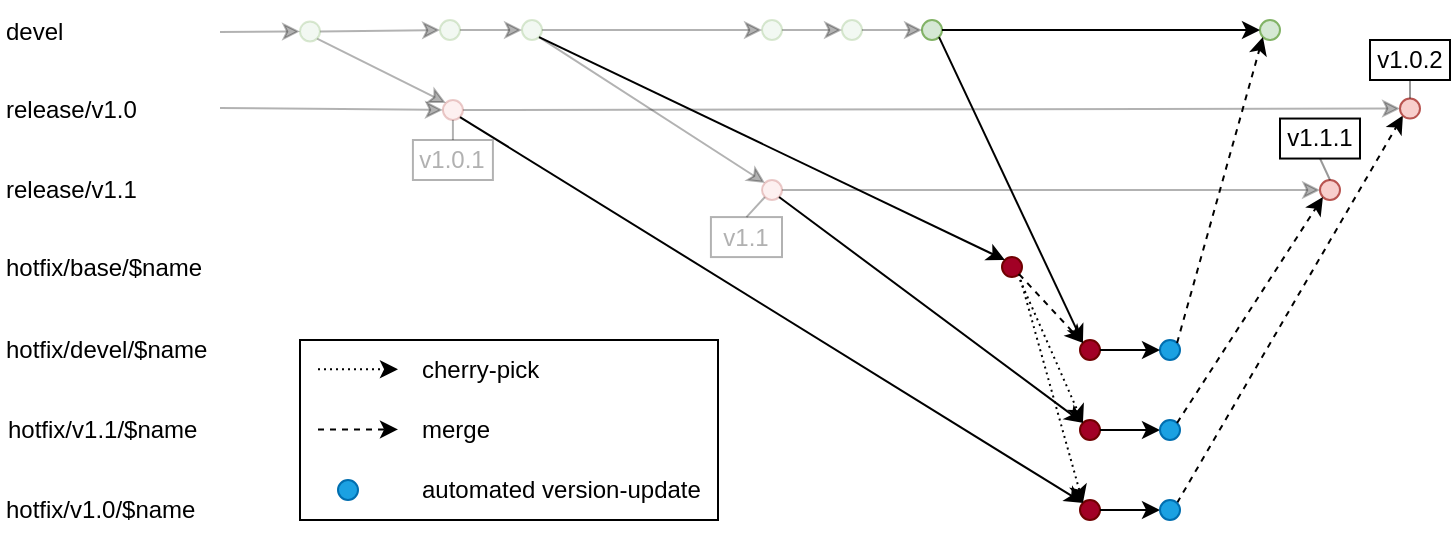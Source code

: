 <mxfile version="23.1.1" type="device">
  <diagram name="Page-1" id="dLwhz5DVbyxE5WvvUJUZ">
    <mxGraphModel dx="2191" dy="766" grid="1" gridSize="10" guides="1" tooltips="1" connect="1" arrows="1" fold="1" page="1" pageScale="1" pageWidth="827" pageHeight="1169" math="0" shadow="0">
      <root>
        <mxCell id="0" />
        <mxCell id="1" parent="0" />
        <mxCell id="K-GoSivaRkq_Ob8d4XmJ-97" value="" style="rounded=0;whiteSpace=wrap;html=1;fillColor=none;" parent="1" vertex="1">
          <mxGeometry y="480" width="209" height="90" as="geometry" />
        </mxCell>
        <mxCell id="K-GoSivaRkq_Ob8d4XmJ-8" value="&lt;div&gt;devel&lt;/div&gt;" style="text;html=1;strokeColor=none;fillColor=none;align=left;verticalAlign=middle;whiteSpace=wrap;rounded=0;" parent="1" vertex="1">
          <mxGeometry x="-149.46" y="310.73" width="60" height="30" as="geometry" />
        </mxCell>
        <mxCell id="K-GoSivaRkq_Ob8d4XmJ-9" value="release/v1.0" style="text;html=1;strokeColor=none;fillColor=none;align=left;verticalAlign=middle;whiteSpace=wrap;rounded=0;" parent="1" vertex="1">
          <mxGeometry x="-149.46" y="350" width="70" height="30" as="geometry" />
        </mxCell>
        <mxCell id="K-GoSivaRkq_Ob8d4XmJ-10" value="" style="endArrow=classic;html=1;rounded=0;exitX=1;exitY=0.5;exitDx=0;exitDy=0;opacity=30;endFill=1;entryX=0;entryY=0.5;entryDx=0;entryDy=0;" parent="1" source="K-GoSivaRkq_Ob8d4XmJ-17" target="K-GoSivaRkq_Ob8d4XmJ-81" edge="1">
          <mxGeometry width="50" height="50" relative="1" as="geometry">
            <mxPoint y="364.1" as="sourcePoint" />
            <mxPoint x="311" y="364.27" as="targetPoint" />
          </mxGeometry>
        </mxCell>
        <mxCell id="K-GoSivaRkq_Ob8d4XmJ-12" value="" style="endArrow=classic;html=1;rounded=0;entryX=0;entryY=0.5;entryDx=0;entryDy=0;exitX=1;exitY=0.5;exitDx=0;exitDy=0;textOpacity=30;opacity=30;" parent="1" source="K-GoSivaRkq_Ob8d4XmJ-56" target="K-GoSivaRkq_Ob8d4XmJ-14" edge="1">
          <mxGeometry width="50" height="50" relative="1" as="geometry">
            <mxPoint x="1" y="325" as="sourcePoint" />
            <mxPoint x="-49" y="325" as="targetPoint" />
          </mxGeometry>
        </mxCell>
        <mxCell id="K-GoSivaRkq_Ob8d4XmJ-13" value="" style="edgeStyle=orthogonalEdgeStyle;rounded=0;orthogonalLoop=1;jettySize=auto;html=1;textOpacity=30;opacity=30;" parent="1" source="K-GoSivaRkq_Ob8d4XmJ-14" target="K-GoSivaRkq_Ob8d4XmJ-35" edge="1">
          <mxGeometry relative="1" as="geometry" />
        </mxCell>
        <mxCell id="K-GoSivaRkq_Ob8d4XmJ-14" value="" style="ellipse;whiteSpace=wrap;html=1;aspect=fixed;fillColor=#d5e8d4;strokeColor=#82b366;textOpacity=30;opacity=30;" parent="1" vertex="1">
          <mxGeometry x="70" y="320" width="10" height="10" as="geometry" />
        </mxCell>
        <mxCell id="K-GoSivaRkq_Ob8d4XmJ-16" value="" style="endArrow=classic;html=1;rounded=0;endFill=1;textOpacity=30;opacity=30;" parent="1" target="K-GoSivaRkq_Ob8d4XmJ-17" edge="1">
          <mxGeometry width="50" height="50" relative="1" as="geometry">
            <mxPoint x="-40" y="364" as="sourcePoint" />
            <mxPoint x="31" y="364.27" as="targetPoint" />
          </mxGeometry>
        </mxCell>
        <mxCell id="K-GoSivaRkq_Ob8d4XmJ-17" value="" style="ellipse;whiteSpace=wrap;html=1;aspect=fixed;fillColor=#f8cecc;strokeColor=#b85450;textOpacity=30;opacity=30;" parent="1" vertex="1">
          <mxGeometry x="71.46" y="360" width="10" height="10" as="geometry" />
        </mxCell>
        <mxCell id="K-GoSivaRkq_Ob8d4XmJ-18" value="" style="endArrow=classic;html=1;rounded=0;entryX=0;entryY=0;entryDx=0;entryDy=0;exitX=1;exitY=1;exitDx=0;exitDy=0;textOpacity=30;opacity=30;" parent="1" source="K-GoSivaRkq_Ob8d4XmJ-56" target="K-GoSivaRkq_Ob8d4XmJ-17" edge="1">
          <mxGeometry width="50" height="50" relative="1" as="geometry">
            <mxPoint y="330" as="sourcePoint" />
            <mxPoint x="31.46" y="360.73" as="targetPoint" />
          </mxGeometry>
        </mxCell>
        <mxCell id="K-GoSivaRkq_Ob8d4XmJ-19" value="v1.0.1" style="rounded=0;whiteSpace=wrap;html=1;opacity=30;textOpacity=30;" parent="1" vertex="1">
          <mxGeometry x="56.46" y="380" width="40" height="20" as="geometry" />
        </mxCell>
        <mxCell id="K-GoSivaRkq_Ob8d4XmJ-20" value="" style="endArrow=none;html=1;rounded=0;exitX=0.5;exitY=1;exitDx=0;exitDy=0;opacity=30;textOpacity=30;" parent="1" edge="1">
          <mxGeometry width="50" height="50" relative="1" as="geometry">
            <mxPoint x="76.46" y="370" as="sourcePoint" />
            <mxPoint x="76.46" y="380" as="targetPoint" />
          </mxGeometry>
        </mxCell>
        <mxCell id="K-GoSivaRkq_Ob8d4XmJ-21" value="hotfix/base/$name" style="text;html=1;strokeColor=none;fillColor=none;align=left;verticalAlign=middle;whiteSpace=wrap;rounded=0;" parent="1" vertex="1">
          <mxGeometry x="-149.46" y="429.27" width="229.46" height="30" as="geometry" />
        </mxCell>
        <mxCell id="K-GoSivaRkq_Ob8d4XmJ-24" value="" style="ellipse;whiteSpace=wrap;html=1;aspect=fixed;fillColor=#d5e8d4;strokeColor=#82b366;textOpacity=30;opacity=30;" parent="1" vertex="1">
          <mxGeometry x="271" y="320" width="10" height="10" as="geometry" />
        </mxCell>
        <mxCell id="K-GoSivaRkq_Ob8d4XmJ-25" value="" style="endArrow=classic;html=1;rounded=0;exitX=1;exitY=0.5;exitDx=0;exitDy=0;entryX=0;entryY=0.5;entryDx=0;entryDy=0;textOpacity=30;opacity=30;" parent="1" target="K-GoSivaRkq_Ob8d4XmJ-24" edge="1">
          <mxGeometry width="50" height="50" relative="1" as="geometry">
            <mxPoint x="241" y="325" as="sourcePoint" />
            <mxPoint x="591" y="631" as="targetPoint" />
          </mxGeometry>
        </mxCell>
        <mxCell id="K-GoSivaRkq_Ob8d4XmJ-26" value="" style="endArrow=classic;html=1;rounded=0;exitX=1;exitY=0.5;exitDx=0;exitDy=0;endFill=1;entryX=0;entryY=0.5;entryDx=0;entryDy=0;opacity=30;" parent="1" source="K-GoSivaRkq_Ob8d4XmJ-29" target="K-GoSivaRkq_Ob8d4XmJ-80" edge="1">
          <mxGeometry width="50" height="50" relative="1" as="geometry">
            <mxPoint x="161" y="404.1" as="sourcePoint" />
            <mxPoint x="311.54" y="404.27" as="targetPoint" />
          </mxGeometry>
        </mxCell>
        <mxCell id="K-GoSivaRkq_Ob8d4XmJ-28" value="" style="ellipse;whiteSpace=wrap;html=1;aspect=fixed;fillColor=#d5e8d4;strokeColor=#82b366;textOpacity=30;opacity=30;" parent="1" vertex="1">
          <mxGeometry x="231" y="320" width="10" height="10" as="geometry" />
        </mxCell>
        <mxCell id="K-GoSivaRkq_Ob8d4XmJ-29" value="" style="ellipse;whiteSpace=wrap;html=1;aspect=fixed;fillColor=#f8cecc;strokeColor=#b85450;textOpacity=30;opacity=30;" parent="1" vertex="1">
          <mxGeometry x="231" y="400" width="10" height="10" as="geometry" />
        </mxCell>
        <mxCell id="K-GoSivaRkq_Ob8d4XmJ-31" value="&lt;div&gt;v1.1&lt;/div&gt;" style="rounded=0;whiteSpace=wrap;html=1;opacity=30;textOpacity=30;" parent="1" vertex="1">
          <mxGeometry x="205.46" y="418.54" width="35.54" height="20" as="geometry" />
        </mxCell>
        <mxCell id="K-GoSivaRkq_Ob8d4XmJ-32" value="" style="endArrow=none;html=1;rounded=0;exitX=0;exitY=1;exitDx=0;exitDy=0;opacity=30;entryX=0.5;entryY=0;entryDx=0;entryDy=0;textOpacity=30;" parent="1" source="K-GoSivaRkq_Ob8d4XmJ-29" target="K-GoSivaRkq_Ob8d4XmJ-31" edge="1">
          <mxGeometry width="50" height="50" relative="1" as="geometry">
            <mxPoint x="236" y="410" as="sourcePoint" />
            <mxPoint x="236" y="420" as="targetPoint" />
          </mxGeometry>
        </mxCell>
        <mxCell id="K-GoSivaRkq_Ob8d4XmJ-33" value="release/v1.1" style="text;html=1;strokeColor=none;fillColor=none;align=left;verticalAlign=middle;whiteSpace=wrap;rounded=0;" parent="1" vertex="1">
          <mxGeometry x="-149.46" y="390" width="70" height="30" as="geometry" />
        </mxCell>
        <mxCell id="K-GoSivaRkq_Ob8d4XmJ-34" value="" style="edgeStyle=orthogonalEdgeStyle;rounded=0;orthogonalLoop=1;jettySize=auto;html=1;entryX=0;entryY=0.5;entryDx=0;entryDy=0;textOpacity=30;opacity=30;" parent="1" source="K-GoSivaRkq_Ob8d4XmJ-35" target="K-GoSivaRkq_Ob8d4XmJ-28" edge="1">
          <mxGeometry relative="1" as="geometry" />
        </mxCell>
        <mxCell id="K-GoSivaRkq_Ob8d4XmJ-35" value="" style="ellipse;whiteSpace=wrap;html=1;aspect=fixed;fillColor=#d5e8d4;strokeColor=#82b366;textOpacity=30;opacity=30;" parent="1" vertex="1">
          <mxGeometry x="111" y="320" width="10" height="10" as="geometry" />
        </mxCell>
        <mxCell id="K-GoSivaRkq_Ob8d4XmJ-47" value="" style="endArrow=classic;html=1;rounded=0;entryX=0;entryY=0;entryDx=0;entryDy=0;exitX=1;exitY=1;exitDx=0;exitDy=0;textOpacity=30;opacity=30;" parent="1" source="K-GoSivaRkq_Ob8d4XmJ-35" target="K-GoSivaRkq_Ob8d4XmJ-29" edge="1">
          <mxGeometry width="50" height="50" relative="1" as="geometry">
            <mxPoint x="71" y="530" as="sourcePoint" />
            <mxPoint x="152.464" y="361.464" as="targetPoint" />
          </mxGeometry>
        </mxCell>
        <mxCell id="K-GoSivaRkq_Ob8d4XmJ-51" value="" style="ellipse;whiteSpace=wrap;html=1;aspect=fixed;fillColor=#d5e8d4;strokeColor=#82b366;" parent="1" vertex="1">
          <mxGeometry x="311" y="320" width="10" height="10" as="geometry" />
        </mxCell>
        <mxCell id="K-GoSivaRkq_Ob8d4XmJ-52" value="" style="endArrow=classic;html=1;rounded=0;exitX=1;exitY=0.5;exitDx=0;exitDy=0;entryX=0;entryY=0.5;entryDx=0;entryDy=0;opacity=30;" parent="1" target="K-GoSivaRkq_Ob8d4XmJ-51" edge="1">
          <mxGeometry width="50" height="50" relative="1" as="geometry">
            <mxPoint x="281" y="325" as="sourcePoint" />
            <mxPoint x="631" y="631" as="targetPoint" />
          </mxGeometry>
        </mxCell>
        <mxCell id="K-GoSivaRkq_Ob8d4XmJ-53" value="" style="ellipse;whiteSpace=wrap;html=1;aspect=fixed;fillColor=#a20025;strokeColor=#6F0000;fontColor=#ffffff;" parent="1" vertex="1">
          <mxGeometry x="351" y="438.54" width="10" height="10" as="geometry" />
        </mxCell>
        <mxCell id="K-GoSivaRkq_Ob8d4XmJ-54" value="" style="endArrow=classic;html=1;rounded=0;entryX=0;entryY=0;entryDx=0;entryDy=0;exitX=1;exitY=1;exitDx=0;exitDy=0;" parent="1" source="K-GoSivaRkq_Ob8d4XmJ-35" target="K-GoSivaRkq_Ob8d4XmJ-53" edge="1">
          <mxGeometry width="50" height="50" relative="1" as="geometry">
            <mxPoint x="120" y="330" as="sourcePoint" />
            <mxPoint x="312" y="362" as="targetPoint" />
          </mxGeometry>
        </mxCell>
        <mxCell id="K-GoSivaRkq_Ob8d4XmJ-56" value="" style="ellipse;whiteSpace=wrap;html=1;aspect=fixed;fillColor=#d5e8d4;strokeColor=#82b366;textOpacity=30;opacity=30;" parent="1" vertex="1">
          <mxGeometry y="320.73" width="10" height="10" as="geometry" />
        </mxCell>
        <mxCell id="K-GoSivaRkq_Ob8d4XmJ-57" value="hotfix/devel/$name" style="text;html=1;strokeColor=none;fillColor=none;align=left;verticalAlign=middle;whiteSpace=wrap;rounded=0;" parent="1" vertex="1">
          <mxGeometry x="-149.46" y="470" width="229.46" height="30" as="geometry" />
        </mxCell>
        <mxCell id="K-GoSivaRkq_Ob8d4XmJ-58" value="hotfix/v1.1/$name" style="text;html=1;strokeColor=none;fillColor=none;align=left;verticalAlign=middle;whiteSpace=wrap;rounded=0;" parent="1" vertex="1">
          <mxGeometry x="-148.0" y="510" width="229.46" height="30" as="geometry" />
        </mxCell>
        <mxCell id="K-GoSivaRkq_Ob8d4XmJ-59" value="hotfix/v1.0/$name" style="text;html=1;strokeColor=none;fillColor=none;align=left;verticalAlign=middle;whiteSpace=wrap;rounded=0;" parent="1" vertex="1">
          <mxGeometry x="-149.46" y="550" width="229.46" height="30" as="geometry" />
        </mxCell>
        <mxCell id="K-GoSivaRkq_Ob8d4XmJ-60" value="" style="ellipse;whiteSpace=wrap;html=1;aspect=fixed;fillColor=#a20025;strokeColor=#6F0000;fontColor=#ffffff;" parent="1" vertex="1">
          <mxGeometry x="390" y="480.0" width="10" height="10" as="geometry" />
        </mxCell>
        <mxCell id="K-GoSivaRkq_Ob8d4XmJ-62" value="" style="endArrow=classic;html=1;rounded=0;exitX=1;exitY=1;exitDx=0;exitDy=0;entryX=0;entryY=0;entryDx=0;entryDy=0;" parent="1" source="K-GoSivaRkq_Ob8d4XmJ-51" target="K-GoSivaRkq_Ob8d4XmJ-60" edge="1">
          <mxGeometry width="50" height="50" relative="1" as="geometry">
            <mxPoint x="130" y="339" as="sourcePoint" />
            <mxPoint x="400" y="480" as="targetPoint" />
          </mxGeometry>
        </mxCell>
        <mxCell id="K-GoSivaRkq_Ob8d4XmJ-63" value="" style="endArrow=classic;html=1;rounded=0;entryX=0;entryY=0;entryDx=0;entryDy=0;exitX=1;exitY=1;exitDx=0;exitDy=0;dashed=1;" parent="1" source="K-GoSivaRkq_Ob8d4XmJ-53" target="K-GoSivaRkq_Ob8d4XmJ-60" edge="1">
          <mxGeometry width="50" height="50" relative="1" as="geometry">
            <mxPoint x="140" y="349" as="sourcePoint" />
            <mxPoint x="252" y="421" as="targetPoint" />
          </mxGeometry>
        </mxCell>
        <mxCell id="K-GoSivaRkq_Ob8d4XmJ-64" value="" style="ellipse;whiteSpace=wrap;html=1;aspect=fixed;fillColor=#1ba1e2;strokeColor=#006EAF;fontColor=#ffffff;" parent="1" vertex="1">
          <mxGeometry x="430" y="480.0" width="10" height="10" as="geometry" />
        </mxCell>
        <mxCell id="K-GoSivaRkq_Ob8d4XmJ-65" value="" style="endArrow=classic;html=1;rounded=0;entryX=0;entryY=0.5;entryDx=0;entryDy=0;exitX=1;exitY=0.5;exitDx=0;exitDy=0;" parent="1" source="K-GoSivaRkq_Ob8d4XmJ-60" target="K-GoSivaRkq_Ob8d4XmJ-64" edge="1">
          <mxGeometry width="50" height="50" relative="1" as="geometry">
            <mxPoint x="360" y="457" as="sourcePoint" />
            <mxPoint x="400" y="495" as="targetPoint" />
          </mxGeometry>
        </mxCell>
        <mxCell id="K-GoSivaRkq_Ob8d4XmJ-66" value="" style="ellipse;whiteSpace=wrap;html=1;aspect=fixed;fillColor=#d5e8d4;strokeColor=#82b366;" parent="1" vertex="1">
          <mxGeometry x="480" y="320" width="10" height="10" as="geometry" />
        </mxCell>
        <mxCell id="K-GoSivaRkq_Ob8d4XmJ-67" value="" style="endArrow=classic;html=1;rounded=0;entryX=0;entryY=1;entryDx=0;entryDy=0;exitX=1;exitY=0;exitDx=0;exitDy=0;dashed=1;" parent="1" source="K-GoSivaRkq_Ob8d4XmJ-64" target="K-GoSivaRkq_Ob8d4XmJ-66" edge="1">
          <mxGeometry width="50" height="50" relative="1" as="geometry">
            <mxPoint x="370" y="457" as="sourcePoint" />
            <mxPoint x="410" y="495" as="targetPoint" />
          </mxGeometry>
        </mxCell>
        <mxCell id="K-GoSivaRkq_Ob8d4XmJ-68" value="" style="endArrow=classic;html=1;rounded=0;exitX=1;exitY=0.5;exitDx=0;exitDy=0;entryX=0;entryY=0.5;entryDx=0;entryDy=0;" parent="1" source="K-GoSivaRkq_Ob8d4XmJ-51" target="K-GoSivaRkq_Ob8d4XmJ-66" edge="1">
          <mxGeometry width="50" height="50" relative="1" as="geometry">
            <mxPoint x="291" y="335" as="sourcePoint" />
            <mxPoint x="321" y="335" as="targetPoint" />
          </mxGeometry>
        </mxCell>
        <mxCell id="K-GoSivaRkq_Ob8d4XmJ-69" value="" style="ellipse;whiteSpace=wrap;html=1;aspect=fixed;fillColor=#a20025;strokeColor=#6F0000;fontColor=#ffffff;" parent="1" vertex="1">
          <mxGeometry x="390" y="560" width="10" height="10" as="geometry" />
        </mxCell>
        <mxCell id="K-GoSivaRkq_Ob8d4XmJ-70" value="" style="endArrow=classic;html=1;rounded=0;entryX=0;entryY=0;entryDx=0;entryDy=0;exitX=1;exitY=1;exitDx=0;exitDy=0;" parent="1" source="K-GoSivaRkq_Ob8d4XmJ-17" target="K-GoSivaRkq_Ob8d4XmJ-69" edge="1">
          <mxGeometry width="50" height="50" relative="1" as="geometry">
            <mxPoint x="330" y="339" as="sourcePoint" />
            <mxPoint x="411" y="491" as="targetPoint" />
          </mxGeometry>
        </mxCell>
        <mxCell id="K-GoSivaRkq_Ob8d4XmJ-71" value="" style="endArrow=classic;html=1;rounded=0;entryX=0;entryY=0;entryDx=0;entryDy=0;dashed=1;exitX=1;exitY=1;exitDx=0;exitDy=0;dashPattern=1 2;" parent="1" source="K-GoSivaRkq_Ob8d4XmJ-53" target="K-GoSivaRkq_Ob8d4XmJ-69" edge="1">
          <mxGeometry width="50" height="50" relative="1" as="geometry">
            <mxPoint x="131" y="335" as="sourcePoint" />
            <mxPoint x="361" y="454" as="targetPoint" />
          </mxGeometry>
        </mxCell>
        <mxCell id="K-GoSivaRkq_Ob8d4XmJ-72" value="" style="ellipse;whiteSpace=wrap;html=1;aspect=fixed;fillColor=#a20025;strokeColor=#6F0000;fontColor=#ffffff;" parent="1" vertex="1">
          <mxGeometry x="390" y="520" width="10" height="10" as="geometry" />
        </mxCell>
        <mxCell id="K-GoSivaRkq_Ob8d4XmJ-73" value="" style="endArrow=classic;html=1;rounded=0;dashed=1;dashPattern=1 2;entryX=0;entryY=0;entryDx=0;entryDy=0;" parent="1" target="K-GoSivaRkq_Ob8d4XmJ-72" edge="1">
          <mxGeometry width="50" height="50" relative="1" as="geometry">
            <mxPoint x="360" y="450" as="sourcePoint" />
            <mxPoint x="400" y="525" as="targetPoint" />
          </mxGeometry>
        </mxCell>
        <mxCell id="K-GoSivaRkq_Ob8d4XmJ-74" value="" style="endArrow=classic;html=1;rounded=0;entryX=0;entryY=0;entryDx=0;entryDy=0;exitX=1;exitY=1;exitDx=0;exitDy=0;" parent="1" source="K-GoSivaRkq_Ob8d4XmJ-29" target="K-GoSivaRkq_Ob8d4XmJ-72" edge="1">
          <mxGeometry width="50" height="50" relative="1" as="geometry">
            <mxPoint x="90" y="379" as="sourcePoint" />
            <mxPoint x="411" y="531" as="targetPoint" />
          </mxGeometry>
        </mxCell>
        <mxCell id="K-GoSivaRkq_Ob8d4XmJ-75" value="" style="endArrow=classic;html=1;rounded=0;entryX=0;entryY=0.5;entryDx=0;entryDy=0;exitX=1;exitY=0.5;exitDx=0;exitDy=0;" parent="1" source="K-GoSivaRkq_Ob8d4XmJ-69" target="K-GoSivaRkq_Ob8d4XmJ-77" edge="1">
          <mxGeometry width="50" height="50" relative="1" as="geometry">
            <mxPoint x="410" y="535" as="sourcePoint" />
            <mxPoint x="440" y="535" as="targetPoint" />
          </mxGeometry>
        </mxCell>
        <mxCell id="K-GoSivaRkq_Ob8d4XmJ-76" value="" style="endArrow=classic;html=1;rounded=0;entryX=0;entryY=1;entryDx=0;entryDy=0;exitX=1;exitY=0;exitDx=0;exitDy=0;dashed=1;" parent="1" source="K-GoSivaRkq_Ob8d4XmJ-77" target="K-GoSivaRkq_Ob8d4XmJ-81" edge="1">
          <mxGeometry width="50" height="50" relative="1" as="geometry">
            <mxPoint x="430" y="505" as="sourcePoint" />
            <mxPoint x="460" y="505" as="targetPoint" />
          </mxGeometry>
        </mxCell>
        <mxCell id="K-GoSivaRkq_Ob8d4XmJ-78" value="" style="endArrow=classic;html=1;rounded=0;entryX=0;entryY=0.5;entryDx=0;entryDy=0;exitX=1;exitY=0.5;exitDx=0;exitDy=0;" parent="1" source="K-GoSivaRkq_Ob8d4XmJ-72" target="K-GoSivaRkq_Ob8d4XmJ-79" edge="1">
          <mxGeometry width="50" height="50" relative="1" as="geometry">
            <mxPoint x="400" y="525" as="sourcePoint" />
            <mxPoint x="450" y="465" as="targetPoint" />
          </mxGeometry>
        </mxCell>
        <mxCell id="K-GoSivaRkq_Ob8d4XmJ-77" value="" style="ellipse;whiteSpace=wrap;html=1;aspect=fixed;fillColor=#1ba1e2;strokeColor=#006EAF;fontColor=#ffffff;" parent="1" vertex="1">
          <mxGeometry x="430" y="560" width="10" height="10" as="geometry" />
        </mxCell>
        <mxCell id="K-GoSivaRkq_Ob8d4XmJ-79" value="" style="ellipse;whiteSpace=wrap;html=1;aspect=fixed;fillColor=#1ba1e2;strokeColor=#006EAF;fontColor=#ffffff;" parent="1" vertex="1">
          <mxGeometry x="430" y="520" width="10" height="10" as="geometry" />
        </mxCell>
        <mxCell id="K-GoSivaRkq_Ob8d4XmJ-80" value="" style="ellipse;whiteSpace=wrap;html=1;aspect=fixed;fillColor=#f8cecc;strokeColor=#b85450;" parent="1" vertex="1">
          <mxGeometry x="510" y="400" width="10" height="10" as="geometry" />
        </mxCell>
        <mxCell id="K-GoSivaRkq_Ob8d4XmJ-81" value="" style="ellipse;whiteSpace=wrap;html=1;aspect=fixed;fillColor=#f8cecc;strokeColor=#b85450;" parent="1" vertex="1">
          <mxGeometry x="550" y="359.27" width="10" height="10" as="geometry" />
        </mxCell>
        <mxCell id="K-GoSivaRkq_Ob8d4XmJ-82" value="" style="endArrow=classic;html=1;rounded=0;entryX=0;entryY=1;entryDx=0;entryDy=0;exitX=1;exitY=0;exitDx=0;exitDy=0;dashed=1;" parent="1" source="K-GoSivaRkq_Ob8d4XmJ-79" target="K-GoSivaRkq_Ob8d4XmJ-80" edge="1">
          <mxGeometry width="50" height="50" relative="1" as="geometry">
            <mxPoint x="460" y="535" as="sourcePoint" />
            <mxPoint x="491" y="379" as="targetPoint" />
          </mxGeometry>
        </mxCell>
        <mxCell id="K-GoSivaRkq_Ob8d4XmJ-83" value="v1.0.2" style="rounded=0;whiteSpace=wrap;html=1;" parent="1" vertex="1">
          <mxGeometry x="535" y="330" width="40" height="20" as="geometry" />
        </mxCell>
        <mxCell id="K-GoSivaRkq_Ob8d4XmJ-86" value="" style="endArrow=none;html=1;rounded=0;exitX=0.5;exitY=0;exitDx=0;exitDy=0;opacity=40;entryX=0.5;entryY=1;entryDx=0;entryDy=0;" parent="1" source="K-GoSivaRkq_Ob8d4XmJ-81" target="K-GoSivaRkq_Ob8d4XmJ-83" edge="1">
          <mxGeometry width="50" height="50" relative="1" as="geometry">
            <mxPoint x="600" y="369.27" as="sourcePoint" />
            <mxPoint x="600" y="379.27" as="targetPoint" />
          </mxGeometry>
        </mxCell>
        <mxCell id="K-GoSivaRkq_Ob8d4XmJ-87" value="v1.1.1" style="rounded=0;whiteSpace=wrap;html=1;" parent="1" vertex="1">
          <mxGeometry x="490" y="369.27" width="40" height="20" as="geometry" />
        </mxCell>
        <mxCell id="K-GoSivaRkq_Ob8d4XmJ-88" value="" style="endArrow=none;html=1;rounded=0;exitX=0.5;exitY=0;exitDx=0;exitDy=0;opacity=40;entryX=0.5;entryY=1;entryDx=0;entryDy=0;" parent="1" source="K-GoSivaRkq_Ob8d4XmJ-80" target="K-GoSivaRkq_Ob8d4XmJ-87" edge="1">
          <mxGeometry width="50" height="50" relative="1" as="geometry">
            <mxPoint x="520" y="407.54" as="sourcePoint" />
            <mxPoint x="561" y="418.54" as="targetPoint" />
          </mxGeometry>
        </mxCell>
        <mxCell id="K-GoSivaRkq_Ob8d4XmJ-89" value="" style="endArrow=classic;html=1;rounded=0;endFill=1;entryX=0;entryY=0.5;entryDx=0;entryDy=0;textOpacity=30;opacity=30;" parent="1" target="K-GoSivaRkq_Ob8d4XmJ-56" edge="1">
          <mxGeometry width="50" height="50" relative="1" as="geometry">
            <mxPoint x="-40" y="326" as="sourcePoint" />
            <mxPoint x="81" y="375" as="targetPoint" />
          </mxGeometry>
        </mxCell>
        <mxCell id="K-GoSivaRkq_Ob8d4XmJ-90" value="" style="endArrow=classic;html=1;rounded=0;dashed=1;dashPattern=1 2;" parent="1" edge="1">
          <mxGeometry width="50" height="50" relative="1" as="geometry">
            <mxPoint x="9" y="494.66" as="sourcePoint" />
            <mxPoint x="49" y="494.66" as="targetPoint" />
          </mxGeometry>
        </mxCell>
        <mxCell id="K-GoSivaRkq_Ob8d4XmJ-91" value="&lt;div align=&quot;left&quot;&gt;cherry-pick&lt;/div&gt;" style="text;html=1;align=left;verticalAlign=middle;resizable=0;points=[];autosize=1;strokeColor=none;fillColor=none;" parent="1" vertex="1">
          <mxGeometry x="59" y="480" width="80" height="30" as="geometry" />
        </mxCell>
        <mxCell id="K-GoSivaRkq_Ob8d4XmJ-92" value="" style="ellipse;whiteSpace=wrap;html=1;aspect=fixed;fillColor=#1ba1e2;strokeColor=#006EAF;fontColor=#ffffff;" parent="1" vertex="1">
          <mxGeometry x="19" y="550" width="10" height="10" as="geometry" />
        </mxCell>
        <mxCell id="K-GoSivaRkq_Ob8d4XmJ-93" value="&lt;div align=&quot;left&quot;&gt;automated version-update&lt;br&gt;&lt;/div&gt;" style="text;html=1;align=left;verticalAlign=middle;resizable=0;points=[];autosize=1;strokeColor=none;fillColor=none;" parent="1" vertex="1">
          <mxGeometry x="59" y="540" width="160" height="30" as="geometry" />
        </mxCell>
        <mxCell id="K-GoSivaRkq_Ob8d4XmJ-98" value="" style="endArrow=classic;html=1;rounded=0;exitX=1;exitY=1;exitDx=0;exitDy=0;dashed=1;" parent="1" edge="1">
          <mxGeometry width="50" height="50" relative="1" as="geometry">
            <mxPoint x="9" y="524.71" as="sourcePoint" />
            <mxPoint x="49" y="524.71" as="targetPoint" />
          </mxGeometry>
        </mxCell>
        <mxCell id="K-GoSivaRkq_Ob8d4XmJ-99" value="merge" style="text;html=1;align=left;verticalAlign=middle;resizable=0;points=[];autosize=1;strokeColor=none;fillColor=none;" parent="1" vertex="1">
          <mxGeometry x="59" y="510" width="60" height="30" as="geometry" />
        </mxCell>
      </root>
    </mxGraphModel>
  </diagram>
</mxfile>
